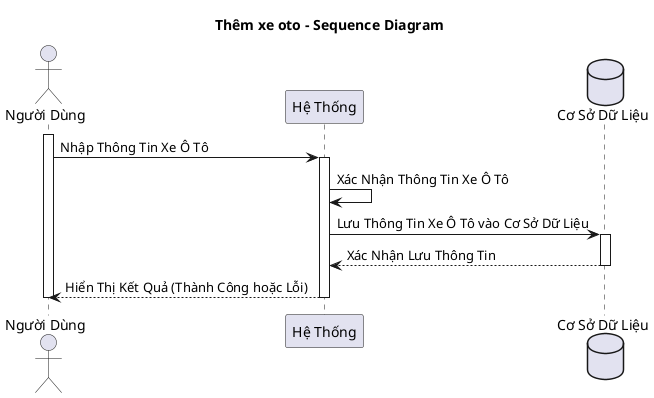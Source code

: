 @startuml
actor "Người Dùng" as user
participant "Hệ Thống" as system
database "Cơ Sở Dữ Liệu" as database
title Thêm xe oto - Sequence Diagram

activate user
user -> system: Nhập Thông Tin Xe Ô Tô
activate system
system -> system: Xác Nhận Thông Tin Xe Ô Tô
system -> database: Lưu Thông Tin Xe Ô Tô vào Cơ Sở Dữ Liệu
activate database
database --> system: Xác Nhận Lưu Thông Tin
deactivate database
system --> user: Hiển Thị Kết Quả (Thành Công hoặc Lỗi)
deactivate user
deactivate system
@enduml